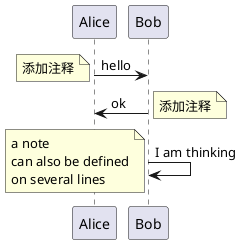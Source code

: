 @startuml
Alice->Bob : hello
note left: 添加注释

Bob->Alice : ok
note right: 添加注释

Bob->Bob : I am thinking
note left
	a note
	can also be defined
	on several lines
end note
@enduml
